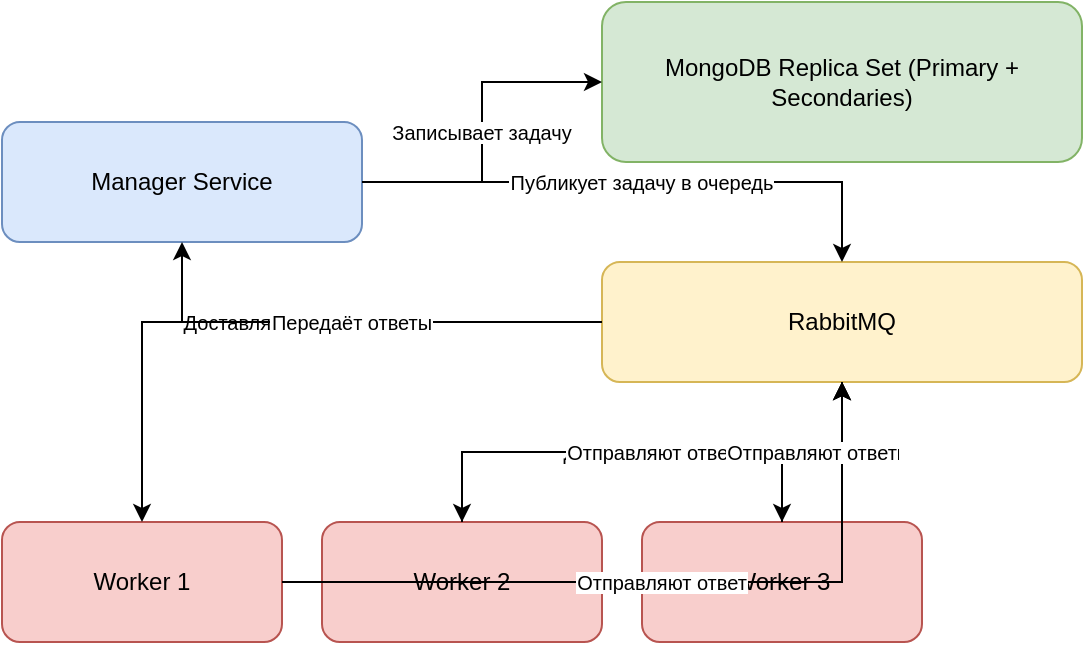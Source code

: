<?xml version="1.0" encoding="UTF-8"?>
<mxfile version="16.0.1" type="device">
  <diagram id="kL7uwZ2te-jIk-RBPaaC" name="Architecture">
    <mxGraphModel dx="909" dy="526" grid="1" gridSize="10" guides="1" tooltips="1" connect="1" arrows="1" fold="1" page="1" pageScale="1" pageWidth="1169" pageHeight="827" math="0">
      <root>
        <mxCell id="0"/>
        <mxCell id="1" parent="0"/>
        <!-- Manager Service -->
        <mxCell id="2" value="Manager Service" style="rounded=1;whiteSpace=wrap;html=1;fillColor=#dae8fc;strokeColor=#6c8ebf;fontSize=12;" vertex="1" parent="1">
          <mxGeometry x="100" y="100" width="180" height="60" as="geometry"/>
        </mxCell>
        <!-- MongoDB Replica Set -->
        <mxCell id="3" value="MongoDB Replica Set (Primary + Secondaries)" style="rounded=1;whiteSpace=wrap;html=1;fillColor=#d5e8d4;strokeColor=#82b366;fontSize=12;" vertex="1" parent="1">
          <mxGeometry x="400" y="40" width="240" height="80" as="geometry"/>
        </mxCell>
        <!-- RabbitMQ -->
        <mxCell id="4" value="RabbitMQ" style="rounded=1;whiteSpace=wrap;html=1;fillColor=#fff2cc;strokeColor=#d6b656;fontSize=12;" vertex="1" parent="1">
          <mxGeometry x="400" y="170" width="240" height="60" as="geometry"/>
        </mxCell>
        <!-- Workers -->
        <mxCell id="5" value="Worker 1" style="rounded=1;whiteSpace=wrap;html=1;fillColor=#f8cecc;strokeColor=#b85450;fontSize=12;" vertex="1" parent="1">
          <mxGeometry x="100" y="300" width="140" height="60" as="geometry"/>
        </mxCell>
        <mxCell id="6" value="Worker 2" style="rounded=1;whiteSpace=wrap;html=1;fillColor=#f8cecc;strokeColor=#b85450;fontSize=12;" vertex="1" parent="1">
          <mxGeometry x="260" y="300" width="140" height="60" as="geometry"/>
        </mxCell>
        <mxCell id="7" value="Worker 3" style="rounded=1;whiteSpace=wrap;html=1;fillColor=#f8cecc;strokeColor=#b85450;fontSize=12;" vertex="1" parent="1">
          <mxGeometry x="420" y="300" width="140" height="60" as="geometry"/>
        </mxCell>
        <!-- Arrow: Manager stores Task in MongoDB -->
        <mxCell id="8" value="Записывает задачу" style="edgeStyle=orthogonalEdgeStyle;rounded=0;strokeColor=#000000;fontSize=10;" edge="1" parent="1" source="2" target="3">
          <mxGeometry relative="1" as="geometry">
            <mxPoint x="300" y="130" as="targetPoint"/>
          </mxGeometry>
        </mxCell>
        <!-- Arrow: Manager publishes task to RabbitMQ -->
        <mxCell id="9" value="Публикует задачу в очередь" style="edgeStyle=orthogonalEdgeStyle;rounded=0;strokeColor=#000000;fontSize=10;" edge="1" parent="1" source="2" target="4">
          <mxGeometry relative="1" as="geometry">
            <mxPoint x="300" y="160" as="targetPoint"/>
          </mxGeometry>
        </mxCell>
        <!-- Arrow: RabbitMQ delivers tasks to Workers -->
        <mxCell id="10" value="Доставляет задачи" style="edgeStyle=orthogonalEdgeStyle;rounded=0;strokeColor=#000000;fontSize=10;" edge="1" parent="1" source="4" target="5">
          <mxGeometry relative="1" as="geometry">
            <mxPoint x="300" y="320" as="targetPoint"/>
          </mxGeometry>
        </mxCell>
        <mxCell id="11" value="Доставляет задачи" style="edgeStyle=orthogonalEdgeStyle;rounded=0;strokeColor=#000000;fontSize=10;" edge="1" parent="1" source="4" target="6">
          <mxGeometry relative="1" as="geometry">
            <mxPoint x="320" y="320" as="targetPoint"/>
          </mxGeometry>
        </mxCell>
        <mxCell id="12" value="Доставляет задачи" style="edgeStyle=orthogonalEdgeStyle;rounded=0;strokeColor=#000000;fontSize=10;" edge="1" parent="1" source="4" target="7">
          <mxGeometry relative="1" as="geometry">
            <mxPoint x="340" y="320" as="targetPoint"/>
          </mxGeometry>
        </mxCell>
        <!-- Arrow: Workers send responses to RabbitMQ -->
        <mxCell id="13" value="Отправляют ответ" style="edgeStyle=orthogonalEdgeStyle;rounded=0;strokeColor=#000000;fontSize=10;" edge="1" parent="1" source="5" target="4">
          <mxGeometry relative="1" as="geometry">
            <mxPoint x="250" y="280" as="targetPoint"/>
          </mxGeometry>
        </mxCell>
        <mxCell id="14" value="Отправляют ответ" style="edgeStyle=orthogonalEdgeStyle;rounded=0;strokeColor=#000000;fontSize=10;" edge="1" parent="1" source="6" target="4">
          <mxGeometry relative="1" as="geometry">
            <mxPoint x="270" y="280" as="targetPoint"/>
          </mxGeometry>
        </mxCell>
        <mxCell id="15" value="Отправляют ответ" style="edgeStyle=orthogonalEdgeStyle;rounded=0;strokeColor=#000000;fontSize=10;" edge="1" parent="1" source="7" target="4">
          <mxGeometry relative="1" as="geometry">
            <mxPoint x="290" y="280" as="targetPoint"/>
          </mxGeometry>
        </mxCell>
        <!-- Arrow: RabbitMQ delivers responses to Manager -->
        <mxCell id="16" value="Передаёт ответы" style="edgeStyle=orthogonalEdgeStyle;rounded=0;strokeColor=#000000;fontSize=10;" edge="1" parent="1" source="4" target="2">
          <mxGeometry relative="1" as="geometry">
            <mxPoint x="250" y="200" as="targetPoint"/>
          </mxGeometry>
        </mxCell>
      </root>
    </mxGraphModel>
  </diagram>
</mxfile>
